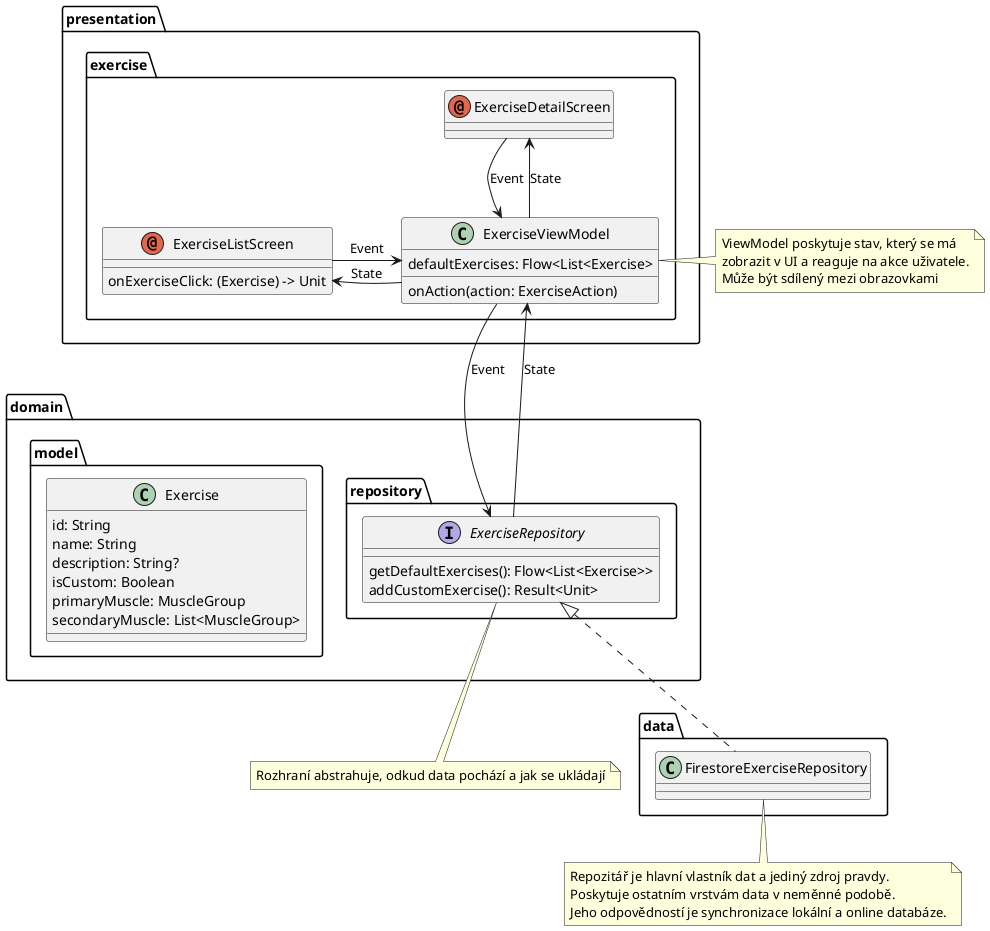 @startuml
'https://plantuml.com/class-diagram

package presentation {
    package exercise {
        annotation ExerciseDetailScreen
        annotation ExerciseListScreen {
            onExerciseClick: (Exercise) -> Unit
        }

        class ExerciseViewModel {
            defaultExercises: Flow<List<Exercise>
            onAction(action: ExerciseAction)
        }
    }
}

package domain {
    package repository {
        interface ExerciseRepository {
            getDefaultExercises(): Flow<List<Exercise>>
            addCustomExercise(): Result<Unit>
        }
    }

    package model {
        class Exercise {
            id: String
            name: String
            description: String?
            isCustom: Boolean
            primaryMuscle: MuscleGroup
            secondaryMuscle: List<MuscleGroup>
        }
    }
}

package data {
    class FirestoreExerciseRepository
}

note bottom of ExerciseRepository : Rozhraní abstrahuje, odkud data pochází a jak se ukládají
note right of ExerciseViewModel
    ViewModel poskytuje stav, který se má
    zobrazit v UI a reaguje na akce uživatele.
    Může být sdílený mezi obrazovkami
endnote

note bottom of FirestoreExerciseRepository
    Repozitář je hlavní vlastník dat a jediný zdroj pravdy.
    Poskytuje ostatním vrstvám data v neměnné podobě.
    Jeho odpovědností je synchronizace lokální a online databáze.
endnote

ExerciseListScreen -> ExerciseViewModel : Event
ExerciseListScreen <- ExerciseViewModel : State

ExerciseDetailScreen --> ExerciseViewModel : Event
ExerciseDetailScreen <-- ExerciseViewModel : State

ExerciseViewModel --> ExerciseRepository : Event
ExerciseViewModel <-- ExerciseRepository : State

ExerciseRepository <|.. FirestoreExerciseRepository
@enduml